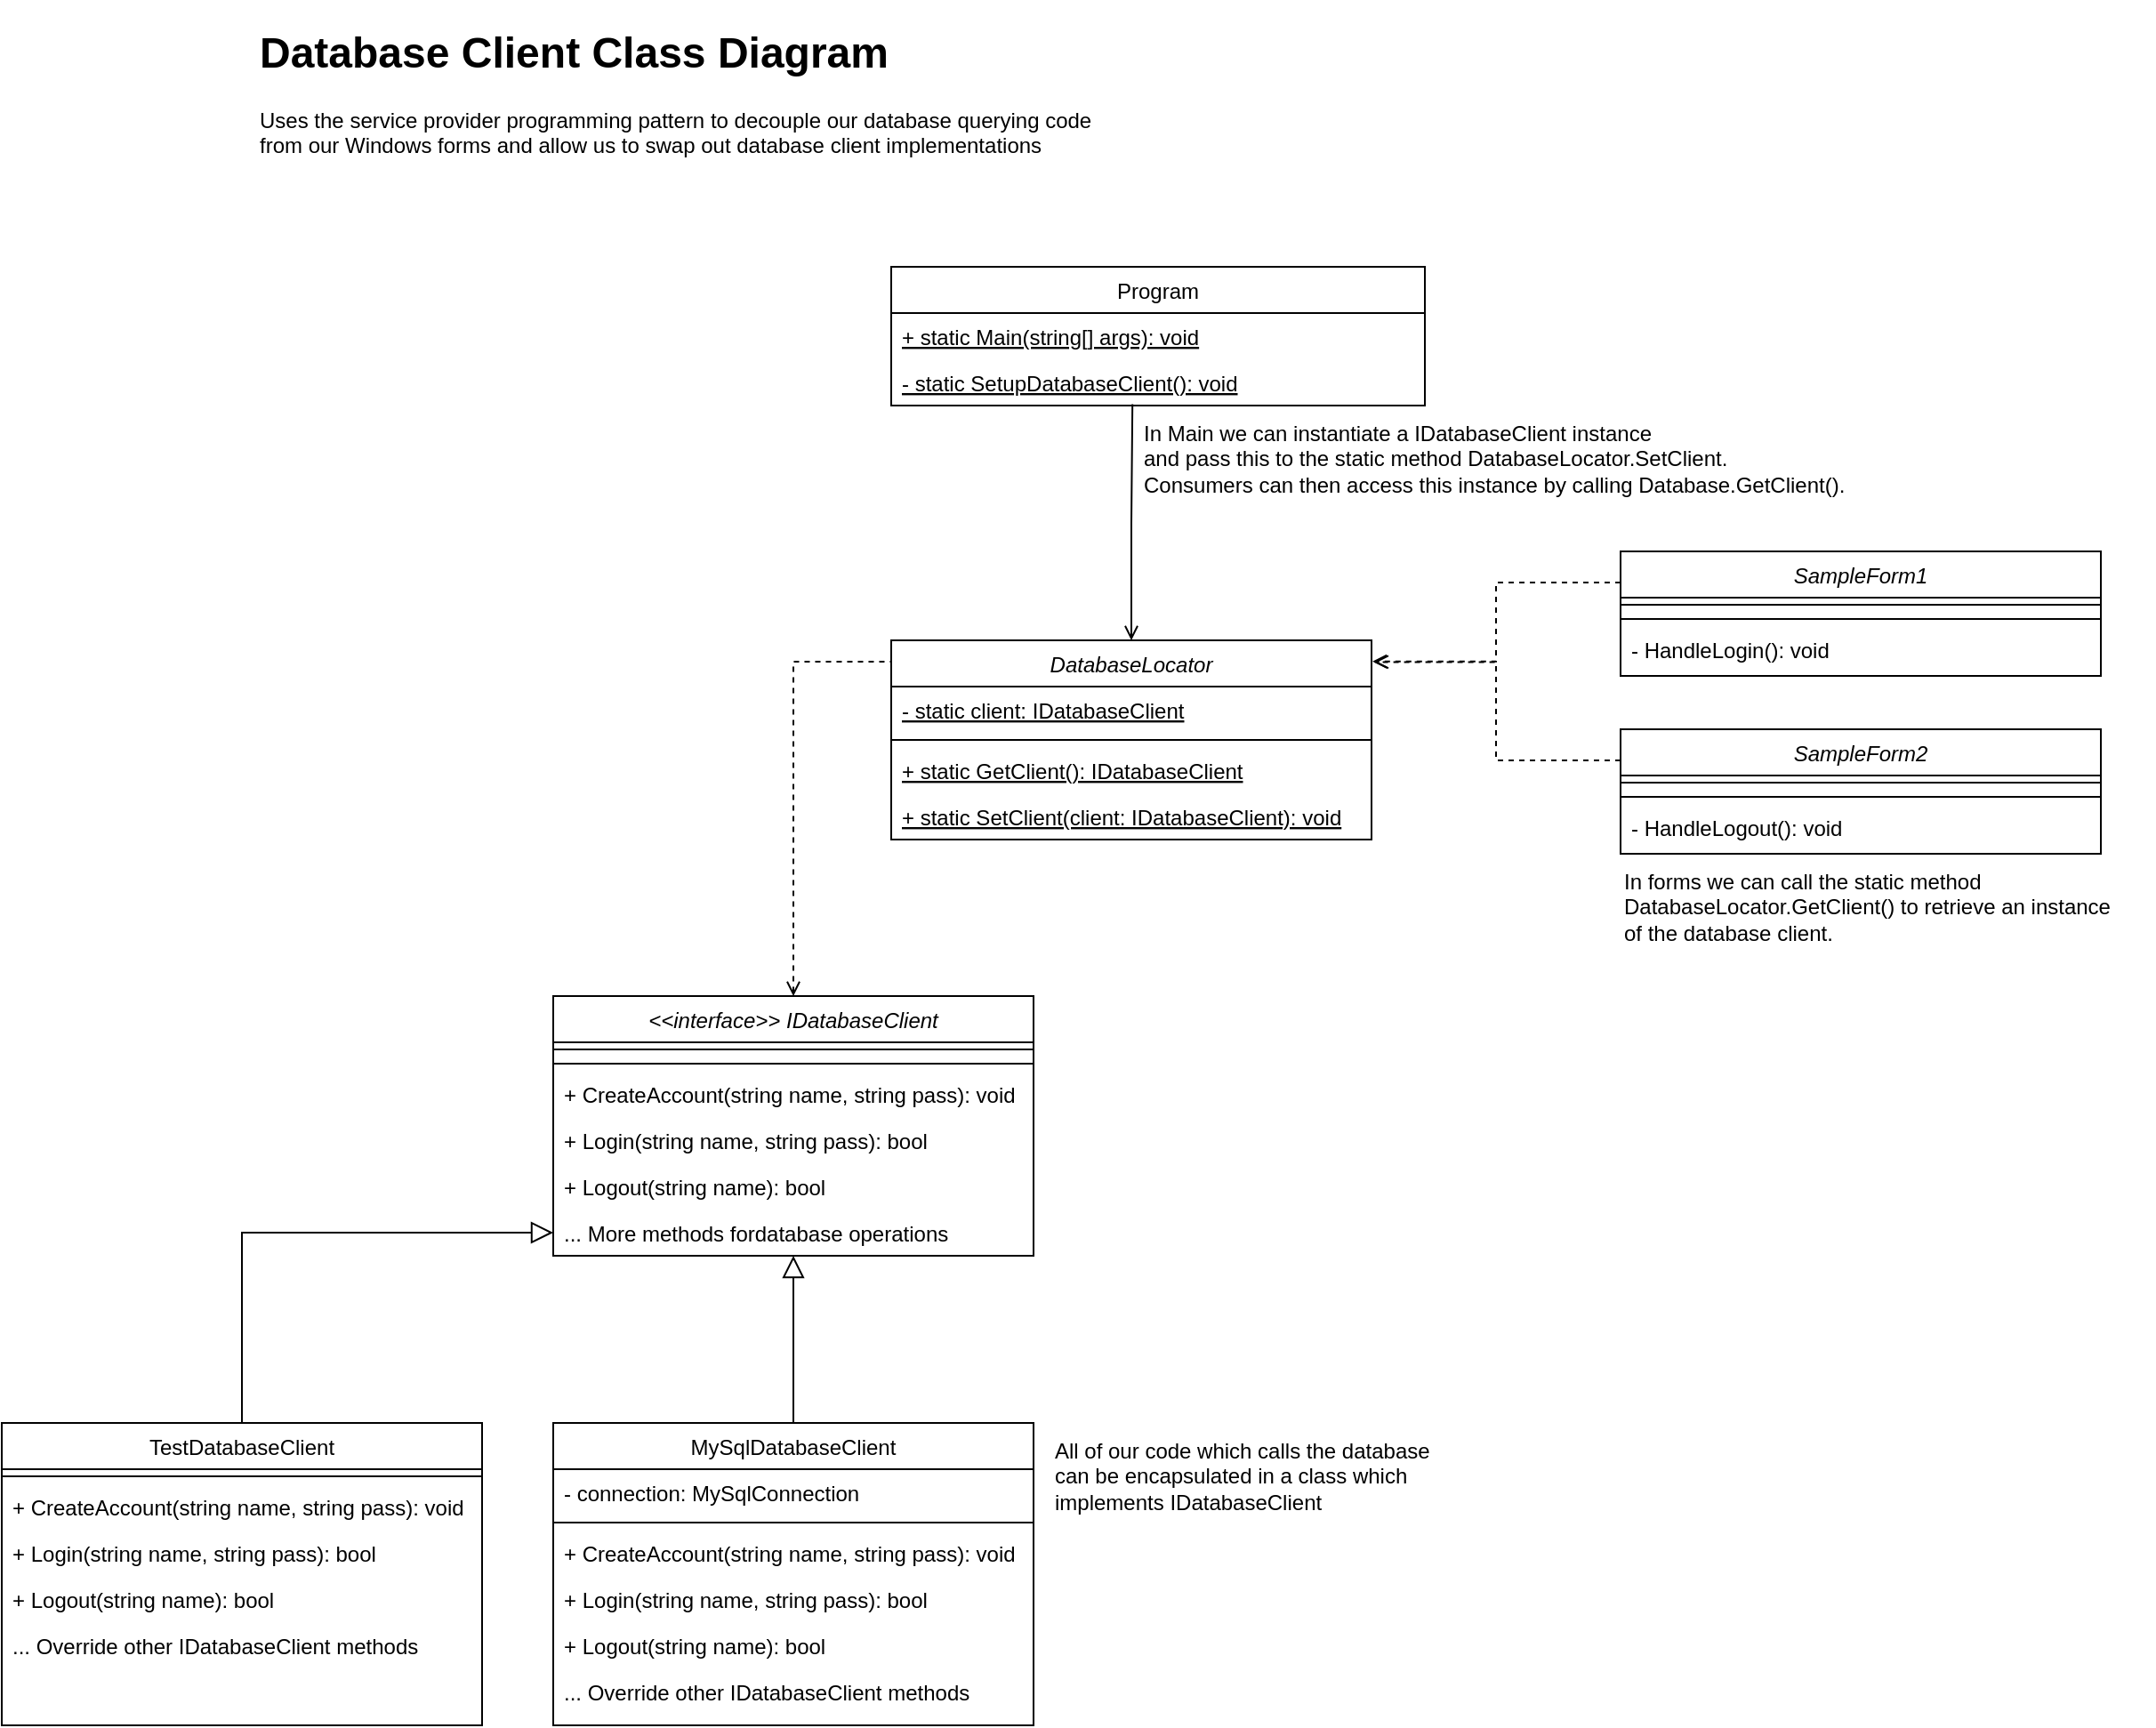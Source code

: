 <mxfile version="20.5.3" type="device"><diagram id="C5RBs43oDa-KdzZeNtuy" name="Page-1"><mxGraphModel dx="2324" dy="2131" grid="1" gridSize="10" guides="1" tooltips="1" connect="1" arrows="1" fold="1" page="1" pageScale="1" pageWidth="827" pageHeight="1169" math="0" shadow="0"><root><mxCell id="WIyWlLk6GJQsqaUBKTNV-0"/><mxCell id="WIyWlLk6GJQsqaUBKTNV-1" parent="WIyWlLk6GJQsqaUBKTNV-0"/><mxCell id="osK9EenHVslNxShHzNac-20" style="edgeStyle=orthogonalEdgeStyle;rounded=0;orthogonalLoop=1;jettySize=auto;html=1;exitX=0.5;exitY=0;exitDx=0;exitDy=0;entryX=0;entryY=0.107;entryDx=0;entryDy=0;entryPerimeter=0;dashed=1;startArrow=open;startFill=0;endArrow=none;endFill=0;" edge="1" parent="WIyWlLk6GJQsqaUBKTNV-1" source="zkfFHV4jXpPFQw0GAbJ--0" target="osK9EenHVslNxShHzNac-0"><mxGeometry relative="1" as="geometry"/></mxCell><mxCell id="zkfFHV4jXpPFQw0GAbJ--0" value="&lt;&lt;interface&gt;&gt; IDatabaseClient" style="swimlane;fontStyle=2;align=center;verticalAlign=top;childLayout=stackLayout;horizontal=1;startSize=26;horizontalStack=0;resizeParent=1;resizeLast=0;collapsible=1;marginBottom=0;rounded=0;shadow=0;strokeWidth=1;" parent="WIyWlLk6GJQsqaUBKTNV-1" vertex="1"><mxGeometry x="170" y="120" width="270" height="146" as="geometry"><mxRectangle x="230" y="140" width="160" height="26" as="alternateBounds"/></mxGeometry></mxCell><mxCell id="zkfFHV4jXpPFQw0GAbJ--4" value="" style="line;html=1;strokeWidth=1;align=left;verticalAlign=middle;spacingTop=-1;spacingLeft=3;spacingRight=3;rotatable=0;labelPosition=right;points=[];portConstraint=eastwest;" parent="zkfFHV4jXpPFQw0GAbJ--0" vertex="1"><mxGeometry y="26" width="270" height="8" as="geometry"/></mxCell><mxCell id="49bj8eUMcthy5UNOo4ow-10" value="" style="line;html=1;strokeWidth=1;align=left;verticalAlign=middle;spacingTop=-1;spacingLeft=3;spacingRight=3;rotatable=0;labelPosition=right;points=[];portConstraint=eastwest;" parent="zkfFHV4jXpPFQw0GAbJ--0" vertex="1"><mxGeometry y="34" width="270" height="8" as="geometry"/></mxCell><mxCell id="49bj8eUMcthy5UNOo4ow-11" value="+ CreateAccount(string name, string pass): void" style="text;align=left;verticalAlign=top;spacingLeft=4;spacingRight=4;overflow=hidden;rotatable=0;points=[[0,0.5],[1,0.5]];portConstraint=eastwest;" parent="zkfFHV4jXpPFQw0GAbJ--0" vertex="1"><mxGeometry y="42" width="270" height="26" as="geometry"/></mxCell><mxCell id="49bj8eUMcthy5UNOo4ow-12" value="+ Login(string name, string pass): bool" style="text;align=left;verticalAlign=top;spacingLeft=4;spacingRight=4;overflow=hidden;rotatable=0;points=[[0,0.5],[1,0.5]];portConstraint=eastwest;" parent="zkfFHV4jXpPFQw0GAbJ--0" vertex="1"><mxGeometry y="68" width="270" height="26" as="geometry"/></mxCell><mxCell id="49bj8eUMcthy5UNOo4ow-13" value="+ Logout(string name): bool" style="text;align=left;verticalAlign=top;spacingLeft=4;spacingRight=4;overflow=hidden;rotatable=0;points=[[0,0.5],[1,0.5]];portConstraint=eastwest;" parent="zkfFHV4jXpPFQw0GAbJ--0" vertex="1"><mxGeometry y="94" width="270" height="26" as="geometry"/></mxCell><mxCell id="49bj8eUMcthy5UNOo4ow-14" value="... More methods fordatabase operations" style="text;align=left;verticalAlign=top;spacingLeft=4;spacingRight=4;overflow=hidden;rotatable=0;points=[[0,0.5],[1,0.5]];portConstraint=eastwest;" parent="zkfFHV4jXpPFQw0GAbJ--0" vertex="1"><mxGeometry y="120" width="270" height="26" as="geometry"/></mxCell><mxCell id="zkfFHV4jXpPFQw0GAbJ--6" value="MySqlDatabaseClient" style="swimlane;fontStyle=0;align=center;verticalAlign=top;childLayout=stackLayout;horizontal=1;startSize=26;horizontalStack=0;resizeParent=1;resizeLast=0;collapsible=1;marginBottom=0;rounded=0;shadow=0;strokeWidth=1;" parent="WIyWlLk6GJQsqaUBKTNV-1" vertex="1"><mxGeometry x="170" y="360" width="270" height="170" as="geometry"><mxRectangle x="130" y="380" width="160" height="26" as="alternateBounds"/></mxGeometry></mxCell><mxCell id="zkfFHV4jXpPFQw0GAbJ--7" value="- connection: MySqlConnection " style="text;align=left;verticalAlign=top;spacingLeft=4;spacingRight=4;overflow=hidden;rotatable=0;points=[[0,0.5],[1,0.5]];portConstraint=eastwest;" parent="zkfFHV4jXpPFQw0GAbJ--6" vertex="1"><mxGeometry y="26" width="270" height="26" as="geometry"/></mxCell><mxCell id="zkfFHV4jXpPFQw0GAbJ--9" value="" style="line;html=1;strokeWidth=1;align=left;verticalAlign=middle;spacingTop=-1;spacingLeft=3;spacingRight=3;rotatable=0;labelPosition=right;points=[];portConstraint=eastwest;" parent="zkfFHV4jXpPFQw0GAbJ--6" vertex="1"><mxGeometry y="52" width="270" height="8" as="geometry"/></mxCell><mxCell id="49bj8eUMcthy5UNOo4ow-0" value="+ CreateAccount(string name, string pass): void" style="text;align=left;verticalAlign=top;spacingLeft=4;spacingRight=4;overflow=hidden;rotatable=0;points=[[0,0.5],[1,0.5]];portConstraint=eastwest;" parent="zkfFHV4jXpPFQw0GAbJ--6" vertex="1"><mxGeometry y="60" width="270" height="26" as="geometry"/></mxCell><mxCell id="49bj8eUMcthy5UNOo4ow-2" value="+ Login(string name, string pass): bool" style="text;align=left;verticalAlign=top;spacingLeft=4;spacingRight=4;overflow=hidden;rotatable=0;points=[[0,0.5],[1,0.5]];portConstraint=eastwest;" parent="zkfFHV4jXpPFQw0GAbJ--6" vertex="1"><mxGeometry y="86" width="270" height="26" as="geometry"/></mxCell><mxCell id="49bj8eUMcthy5UNOo4ow-6" value="+ Logout(string name): bool" style="text;align=left;verticalAlign=top;spacingLeft=4;spacingRight=4;overflow=hidden;rotatable=0;points=[[0,0.5],[1,0.5]];portConstraint=eastwest;" parent="zkfFHV4jXpPFQw0GAbJ--6" vertex="1"><mxGeometry y="112" width="270" height="26" as="geometry"/></mxCell><mxCell id="49bj8eUMcthy5UNOo4ow-8" value="... Override other IDatabaseClient methods" style="text;align=left;verticalAlign=top;spacingLeft=4;spacingRight=4;overflow=hidden;rotatable=0;points=[[0,0.5],[1,0.5]];portConstraint=eastwest;" parent="zkfFHV4jXpPFQw0GAbJ--6" vertex="1"><mxGeometry y="138" width="270" height="26" as="geometry"/></mxCell><mxCell id="zkfFHV4jXpPFQw0GAbJ--12" value="" style="endArrow=block;endSize=10;endFill=0;shadow=0;strokeWidth=1;rounded=0;edgeStyle=elbowEdgeStyle;elbow=vertical;" parent="WIyWlLk6GJQsqaUBKTNV-1" source="zkfFHV4jXpPFQw0GAbJ--6" target="zkfFHV4jXpPFQw0GAbJ--0" edge="1"><mxGeometry width="160" relative="1" as="geometry"><mxPoint x="200" y="203" as="sourcePoint"/><mxPoint x="200" y="203" as="targetPoint"/></mxGeometry></mxCell><mxCell id="osK9EenHVslNxShHzNac-49" style="edgeStyle=orthogonalEdgeStyle;rounded=0;orthogonalLoop=1;jettySize=auto;html=1;exitX=0.5;exitY=0;exitDx=0;exitDy=0;entryX=0.452;entryY=0.97;entryDx=0;entryDy=0;entryPerimeter=0;fontFamily=Helvetica;startArrow=open;startFill=0;endArrow=none;endFill=0;" edge="1" parent="WIyWlLk6GJQsqaUBKTNV-1" source="osK9EenHVslNxShHzNac-0" target="osK9EenHVslNxShHzNac-47"><mxGeometry relative="1" as="geometry"/></mxCell><mxCell id="osK9EenHVslNxShHzNac-0" value="DatabaseLocator" style="swimlane;fontStyle=2;align=center;verticalAlign=top;childLayout=stackLayout;horizontal=1;startSize=26;horizontalStack=0;resizeParent=1;resizeLast=0;collapsible=1;marginBottom=0;rounded=0;shadow=0;strokeWidth=1;" vertex="1" parent="WIyWlLk6GJQsqaUBKTNV-1"><mxGeometry x="360" y="-80" width="270" height="112" as="geometry"><mxRectangle x="230" y="140" width="160" height="26" as="alternateBounds"/></mxGeometry></mxCell><mxCell id="osK9EenHVslNxShHzNac-7" value="- static client: IDatabaseClient" style="text;align=left;verticalAlign=top;spacingLeft=4;spacingRight=4;overflow=hidden;rotatable=0;points=[[0,0.5],[1,0.5]];portConstraint=eastwest;fontStyle=4" vertex="1" parent="osK9EenHVslNxShHzNac-0"><mxGeometry y="26" width="270" height="26" as="geometry"/></mxCell><mxCell id="osK9EenHVslNxShHzNac-1" value="" style="line;html=1;strokeWidth=1;align=left;verticalAlign=middle;spacingTop=-1;spacingLeft=3;spacingRight=3;rotatable=0;labelPosition=right;points=[];portConstraint=eastwest;" vertex="1" parent="osK9EenHVslNxShHzNac-0"><mxGeometry y="52" width="270" height="8" as="geometry"/></mxCell><mxCell id="osK9EenHVslNxShHzNac-3" value="+ static GetClient(): IDatabaseClient" style="text;align=left;verticalAlign=top;spacingLeft=4;spacingRight=4;overflow=hidden;rotatable=0;points=[[0,0.5],[1,0.5]];portConstraint=eastwest;fontStyle=4" vertex="1" parent="osK9EenHVslNxShHzNac-0"><mxGeometry y="60" width="270" height="26" as="geometry"/></mxCell><mxCell id="osK9EenHVslNxShHzNac-4" value="+ static SetClient(client: IDatabaseClient): void" style="text;align=left;verticalAlign=top;spacingLeft=4;spacingRight=4;overflow=hidden;rotatable=0;points=[[0,0.5],[1,0.5]];portConstraint=eastwest;fontStyle=4" vertex="1" parent="osK9EenHVslNxShHzNac-0"><mxGeometry y="86" width="270" height="26" as="geometry"/></mxCell><mxCell id="osK9EenHVslNxShHzNac-42" style="edgeStyle=orthogonalEdgeStyle;rounded=0;orthogonalLoop=1;jettySize=auto;html=1;exitX=0;exitY=0.25;exitDx=0;exitDy=0;entryX=1.002;entryY=0.106;entryDx=0;entryDy=0;entryPerimeter=0;dashed=1;startArrow=none;startFill=0;endArrow=open;endFill=0;" edge="1" parent="WIyWlLk6GJQsqaUBKTNV-1" source="osK9EenHVslNxShHzNac-10" target="osK9EenHVslNxShHzNac-0"><mxGeometry relative="1" as="geometry"/></mxCell><mxCell id="osK9EenHVslNxShHzNac-10" value="SampleForm1" style="swimlane;fontStyle=2;align=center;verticalAlign=top;childLayout=stackLayout;horizontal=1;startSize=26;horizontalStack=0;resizeParent=1;resizeLast=0;collapsible=1;marginBottom=0;rounded=0;shadow=0;strokeWidth=1;" vertex="1" parent="WIyWlLk6GJQsqaUBKTNV-1"><mxGeometry x="770" y="-130" width="270" height="70" as="geometry"><mxRectangle x="230" y="140" width="160" height="26" as="alternateBounds"/></mxGeometry></mxCell><mxCell id="osK9EenHVslNxShHzNac-11" value="" style="line;html=1;strokeWidth=1;align=left;verticalAlign=middle;spacingTop=-1;spacingLeft=3;spacingRight=3;rotatable=0;labelPosition=right;points=[];portConstraint=eastwest;" vertex="1" parent="osK9EenHVslNxShHzNac-10"><mxGeometry y="26" width="270" height="8" as="geometry"/></mxCell><mxCell id="osK9EenHVslNxShHzNac-12" value="" style="line;html=1;strokeWidth=1;align=left;verticalAlign=middle;spacingTop=-1;spacingLeft=3;spacingRight=3;rotatable=0;labelPosition=right;points=[];portConstraint=eastwest;" vertex="1" parent="osK9EenHVslNxShHzNac-10"><mxGeometry y="34" width="270" height="8" as="geometry"/></mxCell><mxCell id="osK9EenHVslNxShHzNac-13" value="- HandleLogin(): void" style="text;align=left;verticalAlign=top;spacingLeft=4;spacingRight=4;overflow=hidden;rotatable=0;points=[[0,0.5],[1,0.5]];portConstraint=eastwest;" vertex="1" parent="osK9EenHVslNxShHzNac-10"><mxGeometry y="42" width="270" height="26" as="geometry"/></mxCell><mxCell id="osK9EenHVslNxShHzNac-41" style="edgeStyle=orthogonalEdgeStyle;rounded=0;orthogonalLoop=1;jettySize=auto;html=1;exitX=0;exitY=0.25;exitDx=0;exitDy=0;entryX=1.005;entryY=0.109;entryDx=0;entryDy=0;entryPerimeter=0;dashed=1;startArrow=none;startFill=0;endArrow=open;endFill=0;" edge="1" parent="WIyWlLk6GJQsqaUBKTNV-1" source="osK9EenHVslNxShHzNac-21" target="osK9EenHVslNxShHzNac-0"><mxGeometry relative="1" as="geometry"/></mxCell><mxCell id="osK9EenHVslNxShHzNac-21" value="SampleForm2" style="swimlane;fontStyle=2;align=center;verticalAlign=top;childLayout=stackLayout;horizontal=1;startSize=26;horizontalStack=0;resizeParent=1;resizeLast=0;collapsible=1;marginBottom=0;rounded=0;shadow=0;strokeWidth=1;" vertex="1" parent="WIyWlLk6GJQsqaUBKTNV-1"><mxGeometry x="770" y="-30" width="270" height="70" as="geometry"><mxRectangle x="230" y="140" width="160" height="26" as="alternateBounds"/></mxGeometry></mxCell><mxCell id="osK9EenHVslNxShHzNac-22" value="" style="line;html=1;strokeWidth=1;align=left;verticalAlign=middle;spacingTop=-1;spacingLeft=3;spacingRight=3;rotatable=0;labelPosition=right;points=[];portConstraint=eastwest;" vertex="1" parent="osK9EenHVslNxShHzNac-21"><mxGeometry y="26" width="270" height="8" as="geometry"/></mxCell><mxCell id="osK9EenHVslNxShHzNac-23" value="" style="line;html=1;strokeWidth=1;align=left;verticalAlign=middle;spacingTop=-1;spacingLeft=3;spacingRight=3;rotatable=0;labelPosition=right;points=[];portConstraint=eastwest;" vertex="1" parent="osK9EenHVslNxShHzNac-21"><mxGeometry y="34" width="270" height="8" as="geometry"/></mxCell><mxCell id="osK9EenHVslNxShHzNac-24" value="- HandleLogout(): void" style="text;align=left;verticalAlign=top;spacingLeft=4;spacingRight=4;overflow=hidden;rotatable=0;points=[[0,0.5],[1,0.5]];portConstraint=eastwest;" vertex="1" parent="osK9EenHVslNxShHzNac-21"><mxGeometry y="42" width="270" height="26" as="geometry"/></mxCell><mxCell id="osK9EenHVslNxShHzNac-43" value="In forms we can call the static method&lt;br&gt;DatabaseLocator.GetClient() to retrieve an instance&lt;br&gt;of the database client.&lt;br&gt;" style="text;html=1;align=left;verticalAlign=middle;resizable=0;points=[];autosize=1;strokeColor=none;fillColor=none;fontFamily=Helvetica;" vertex="1" parent="WIyWlLk6GJQsqaUBKTNV-1"><mxGeometry x="770" y="40" width="300" height="60" as="geometry"/></mxCell><mxCell id="osK9EenHVslNxShHzNac-44" value="All of our code which calls the database&amp;nbsp;&lt;br&gt;can be encapsulated in a class which&lt;br&gt;implements IDatabaseClient" style="text;html=1;align=left;verticalAlign=middle;resizable=0;points=[];autosize=1;strokeColor=none;fillColor=none;fontFamily=Helvetica;" vertex="1" parent="WIyWlLk6GJQsqaUBKTNV-1"><mxGeometry x="450" y="360" width="240" height="60" as="geometry"/></mxCell><mxCell id="osK9EenHVslNxShHzNac-45" value="Program" style="swimlane;fontStyle=0;childLayout=stackLayout;horizontal=1;startSize=26;fillColor=none;horizontalStack=0;resizeParent=1;resizeParentMax=0;resizeLast=0;collapsible=1;marginBottom=0;fontFamily=Helvetica;" vertex="1" parent="WIyWlLk6GJQsqaUBKTNV-1"><mxGeometry x="360" y="-290" width="300" height="78" as="geometry"/></mxCell><mxCell id="osK9EenHVslNxShHzNac-46" value="+ static Main(string[] args): void" style="text;strokeColor=none;fillColor=none;align=left;verticalAlign=top;spacingLeft=4;spacingRight=4;overflow=hidden;rotatable=0;points=[[0,0.5],[1,0.5]];portConstraint=eastwest;fontFamily=Helvetica;fontStyle=4" vertex="1" parent="osK9EenHVslNxShHzNac-45"><mxGeometry y="26" width="300" height="26" as="geometry"/></mxCell><mxCell id="osK9EenHVslNxShHzNac-47" value="- static SetupDatabaseClient(): void" style="text;strokeColor=none;fillColor=none;align=left;verticalAlign=top;spacingLeft=4;spacingRight=4;overflow=hidden;rotatable=0;points=[[0,0.5],[1,0.5]];portConstraint=eastwest;fontFamily=Helvetica;fontStyle=4" vertex="1" parent="osK9EenHVslNxShHzNac-45"><mxGeometry y="52" width="300" height="26" as="geometry"/></mxCell><mxCell id="osK9EenHVslNxShHzNac-56" value="In Main we can instantiate a IDatabaseClient instance&lt;br&gt;and pass this to the static method DatabaseLocator.SetClient.&lt;br&gt;Consumers can then access this instance by calling Database.GetClient()." style="text;html=1;align=left;verticalAlign=middle;resizable=0;points=[];autosize=1;strokeColor=none;fillColor=none;fontFamily=Helvetica;" vertex="1" parent="WIyWlLk6GJQsqaUBKTNV-1"><mxGeometry x="500" y="-212" width="420" height="60" as="geometry"/></mxCell><mxCell id="osK9EenHVslNxShHzNac-57" value="&lt;h1&gt;Database Client Class Diagram&lt;/h1&gt;&lt;p&gt;Uses the service provider programming pattern to decouple our database querying code from our Windows forms and allow us to swap out database client implementations&lt;/p&gt;" style="text;html=1;strokeColor=none;fillColor=none;spacing=5;spacingTop=-20;whiteSpace=wrap;overflow=hidden;rounded=0;fontFamily=Helvetica;" vertex="1" parent="WIyWlLk6GJQsqaUBKTNV-1"><mxGeometry y="-430" width="480" height="120" as="geometry"/></mxCell><mxCell id="osK9EenHVslNxShHzNac-65" style="edgeStyle=orthogonalEdgeStyle;rounded=0;orthogonalLoop=1;jettySize=auto;html=1;exitX=0.5;exitY=0;exitDx=0;exitDy=0;entryX=0;entryY=0.5;entryDx=0;entryDy=0;fontFamily=Helvetica;startArrow=none;startFill=0;endArrow=block;endFill=0;endSize=10;" edge="1" parent="WIyWlLk6GJQsqaUBKTNV-1" source="osK9EenHVslNxShHzNac-58" target="49bj8eUMcthy5UNOo4ow-14"><mxGeometry relative="1" as="geometry"/></mxCell><mxCell id="osK9EenHVslNxShHzNac-58" value="TestDatabaseClient" style="swimlane;fontStyle=0;align=center;verticalAlign=top;childLayout=stackLayout;horizontal=1;startSize=26;horizontalStack=0;resizeParent=1;resizeLast=0;collapsible=1;marginBottom=0;rounded=0;shadow=0;strokeWidth=1;" vertex="1" parent="WIyWlLk6GJQsqaUBKTNV-1"><mxGeometry x="-140" y="360" width="270" height="170" as="geometry"><mxRectangle x="130" y="380" width="160" height="26" as="alternateBounds"/></mxGeometry></mxCell><mxCell id="osK9EenHVslNxShHzNac-60" value="" style="line;html=1;strokeWidth=1;align=left;verticalAlign=middle;spacingTop=-1;spacingLeft=3;spacingRight=3;rotatable=0;labelPosition=right;points=[];portConstraint=eastwest;" vertex="1" parent="osK9EenHVslNxShHzNac-58"><mxGeometry y="26" width="270" height="8" as="geometry"/></mxCell><mxCell id="osK9EenHVslNxShHzNac-61" value="+ CreateAccount(string name, string pass): void" style="text;align=left;verticalAlign=top;spacingLeft=4;spacingRight=4;overflow=hidden;rotatable=0;points=[[0,0.5],[1,0.5]];portConstraint=eastwest;" vertex="1" parent="osK9EenHVslNxShHzNac-58"><mxGeometry y="34" width="270" height="26" as="geometry"/></mxCell><mxCell id="osK9EenHVslNxShHzNac-62" value="+ Login(string name, string pass): bool" style="text;align=left;verticalAlign=top;spacingLeft=4;spacingRight=4;overflow=hidden;rotatable=0;points=[[0,0.5],[1,0.5]];portConstraint=eastwest;" vertex="1" parent="osK9EenHVslNxShHzNac-58"><mxGeometry y="60" width="270" height="26" as="geometry"/></mxCell><mxCell id="osK9EenHVslNxShHzNac-63" value="+ Logout(string name): bool" style="text;align=left;verticalAlign=top;spacingLeft=4;spacingRight=4;overflow=hidden;rotatable=0;points=[[0,0.5],[1,0.5]];portConstraint=eastwest;" vertex="1" parent="osK9EenHVslNxShHzNac-58"><mxGeometry y="86" width="270" height="26" as="geometry"/></mxCell><mxCell id="osK9EenHVslNxShHzNac-64" value="... Override other IDatabaseClient methods" style="text;align=left;verticalAlign=top;spacingLeft=4;spacingRight=4;overflow=hidden;rotatable=0;points=[[0,0.5],[1,0.5]];portConstraint=eastwest;" vertex="1" parent="osK9EenHVslNxShHzNac-58"><mxGeometry y="112" width="270" height="26" as="geometry"/></mxCell></root></mxGraphModel></diagram></mxfile>